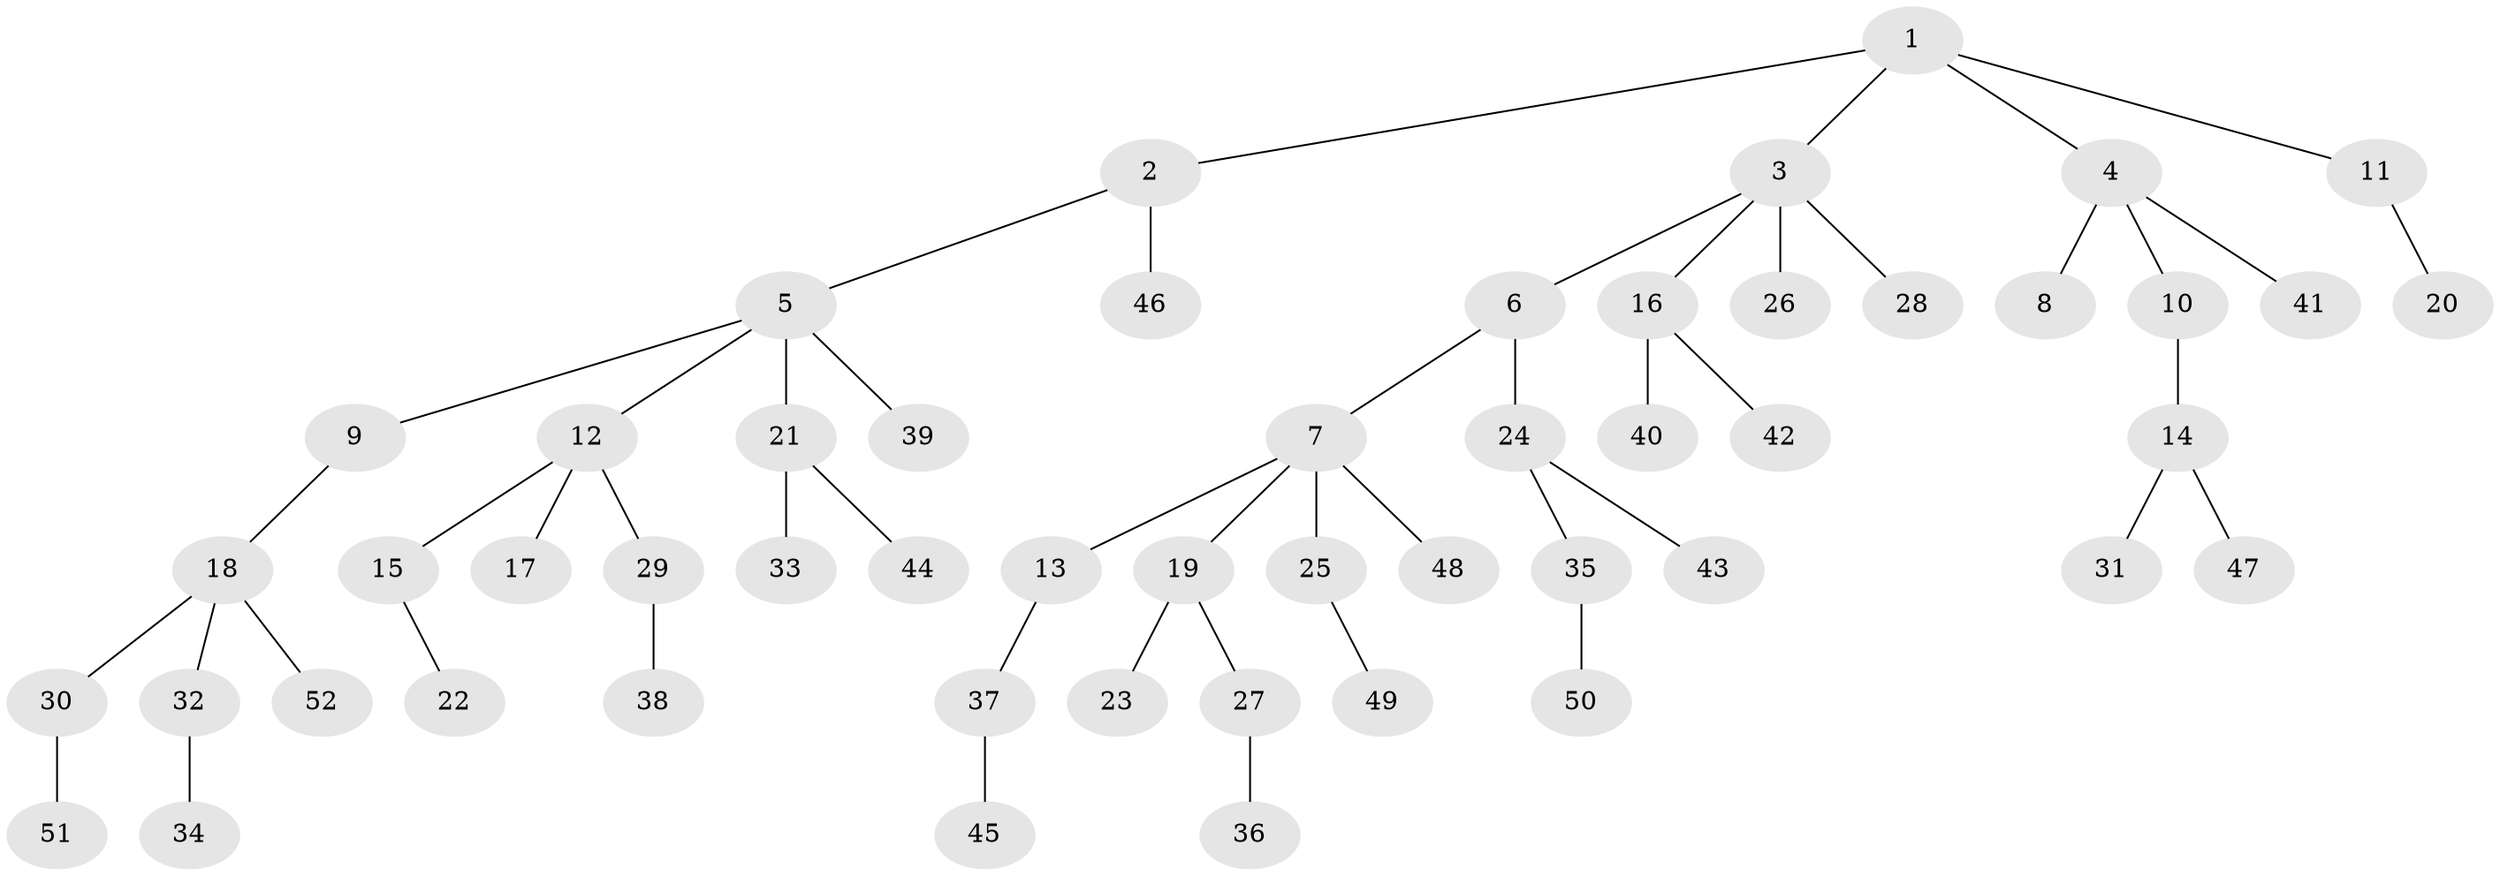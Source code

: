 // coarse degree distribution, {7: 0.038461538461538464, 2: 0.19230769230769232, 5: 0.038461538461538464, 6: 0.038461538461538464, 3: 0.07692307692307693, 1: 0.6153846153846154}
// Generated by graph-tools (version 1.1) at 2025/19/03/04/25 18:19:05]
// undirected, 52 vertices, 51 edges
graph export_dot {
graph [start="1"]
  node [color=gray90,style=filled];
  1;
  2;
  3;
  4;
  5;
  6;
  7;
  8;
  9;
  10;
  11;
  12;
  13;
  14;
  15;
  16;
  17;
  18;
  19;
  20;
  21;
  22;
  23;
  24;
  25;
  26;
  27;
  28;
  29;
  30;
  31;
  32;
  33;
  34;
  35;
  36;
  37;
  38;
  39;
  40;
  41;
  42;
  43;
  44;
  45;
  46;
  47;
  48;
  49;
  50;
  51;
  52;
  1 -- 2;
  1 -- 3;
  1 -- 4;
  1 -- 11;
  2 -- 5;
  2 -- 46;
  3 -- 6;
  3 -- 16;
  3 -- 26;
  3 -- 28;
  4 -- 8;
  4 -- 10;
  4 -- 41;
  5 -- 9;
  5 -- 12;
  5 -- 21;
  5 -- 39;
  6 -- 7;
  6 -- 24;
  7 -- 13;
  7 -- 19;
  7 -- 25;
  7 -- 48;
  9 -- 18;
  10 -- 14;
  11 -- 20;
  12 -- 15;
  12 -- 17;
  12 -- 29;
  13 -- 37;
  14 -- 31;
  14 -- 47;
  15 -- 22;
  16 -- 40;
  16 -- 42;
  18 -- 30;
  18 -- 32;
  18 -- 52;
  19 -- 23;
  19 -- 27;
  21 -- 33;
  21 -- 44;
  24 -- 35;
  24 -- 43;
  25 -- 49;
  27 -- 36;
  29 -- 38;
  30 -- 51;
  32 -- 34;
  35 -- 50;
  37 -- 45;
}
